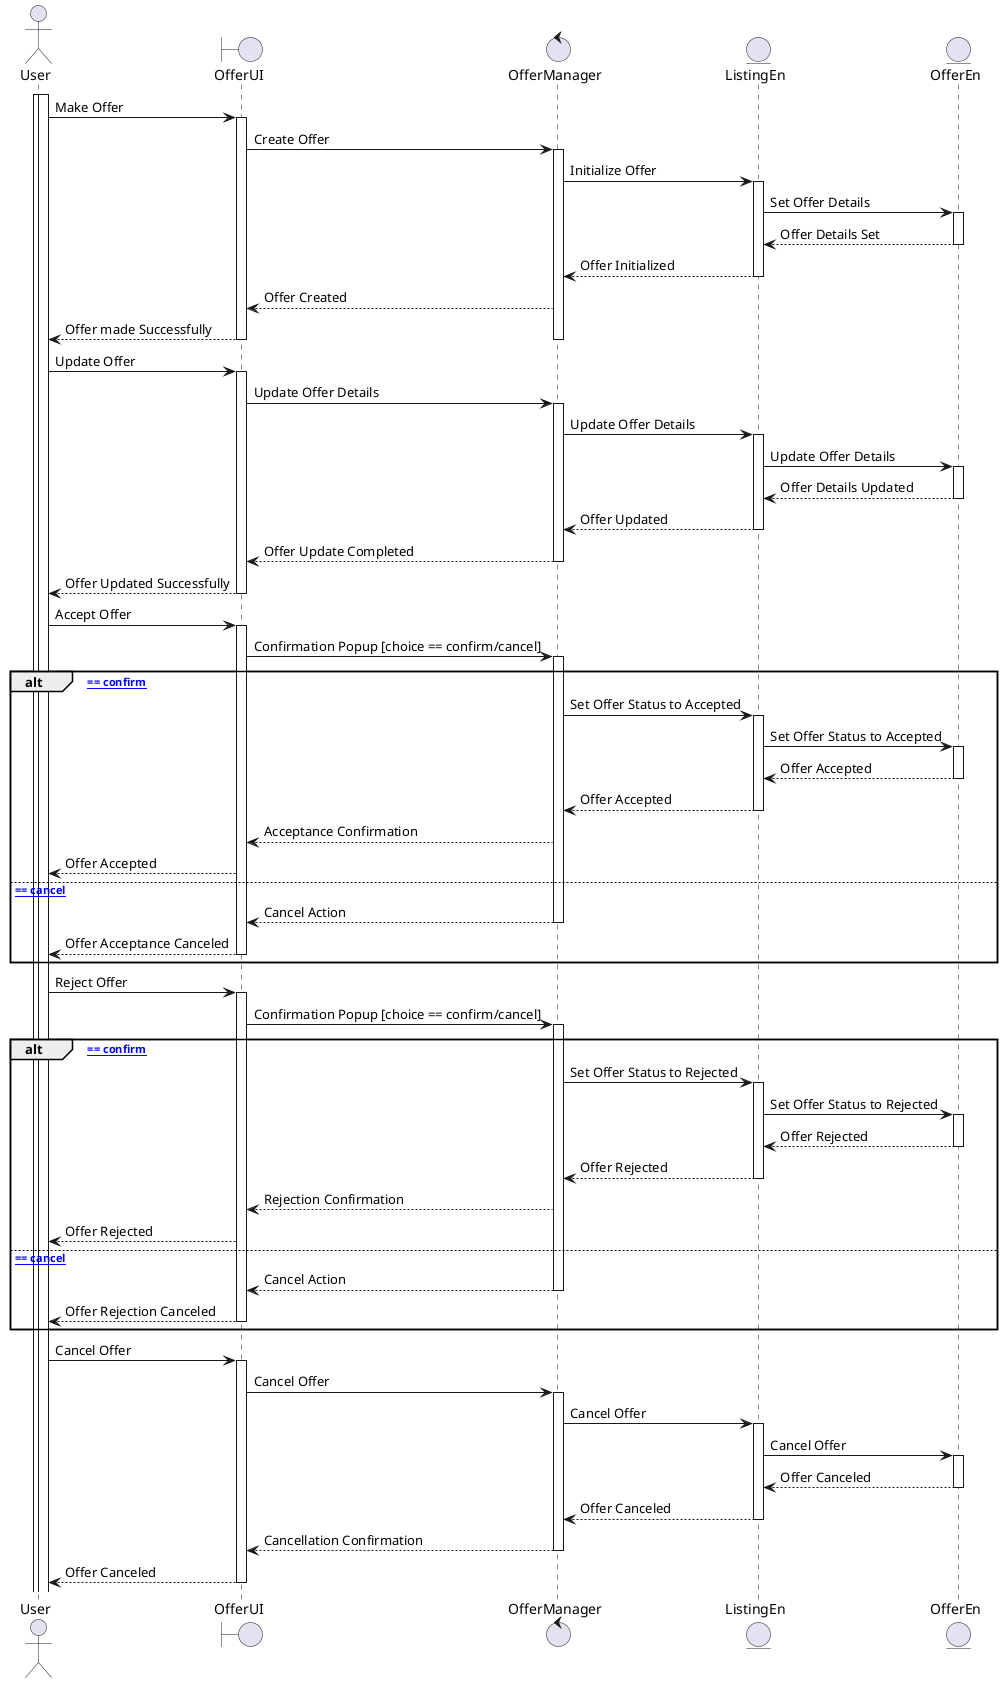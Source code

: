 @startuml
actor User as U
boundary OfferUI as OUI
control OfferManager as OM
entity ListingEn as L
entity OfferEn as O

activate U

' User making an offer
actor User as U
boundary OfferUI as OUI
control OfferManager as OM
entity ListingEn as L
entity OfferEn as O

' Activate User
activate U

' User making an offer
U -> OUI : Make Offer
activate OUI

OUI -> OM : Create Offer
activate OM
OM -> L : Initialize Offer
activate L

' Set initial offer details
L -> O : Set Offer Details
activate O
O --> L : Offer Details Set
deactivate O

L --> OM : Offer Initialized
deactivate L

OM --> OUI : Offer Created

OUI --> U : Offer made Successfully
deactivate OM
deactivate OUI

' User updating offer details
U -> OUI : Update Offer
activate OUI

OUI -> OM : Update Offer Details
activate OM
OM -> L : Update Offer Details
activate L

L -> O : Update Offer Details
activate O
O --> L : Offer Details Updated
deactivate O

L --> OM : Offer Updated
deactivate L

OM --> OUI : Offer Update Completed
deactivate OM
OUI --> U : Offer Updated Successfully
deactivate OUI

' User accepting an offer
U -> OUI : Accept Offer
activate OUI
OUI -> OM : Confirmation Popup [choice == confirm/cancel]
activate OM

alt [choice == confirm]
    OM -> L : Set Offer Status to Accepted
    activate L
    L -> O : Set Offer Status to Accepted
    activate O
    O --> L : Offer Accepted
    deactivate O
    L --> OM : Offer Accepted
    deactivate L
    OM --> OUI : Acceptance Confirmation
    OUI --> U : Offer Accepted

else [choice == cancel]
    OM --> OUI : Cancel Action
    deactivate OM
    OUI --> U : Offer Acceptance Canceled
    deactivate OUI
end


' User rejecting an offer
U -> OUI : Reject Offer
activate OUI
OUI -> OM : Confirmation Popup [choice == confirm/cancel]
activate OM

alt [choice == confirm]
    OM -> L : Set Offer Status to Rejected
    activate L
    L -> O : Set Offer Status to Rejected
    activate O
    O --> L : Offer Rejected
    deactivate O
    L --> OM : Offer Rejected
    deactivate L
    OM --> OUI : Rejection Confirmation
    OUI --> U : Offer Rejected

else [choice == cancel]
    OM --> OUI : Cancel Action
    deactivate OM
    OUI --> U : Offer Rejection Canceled
    deactivate OUI
end


' User canceling an offer
U -> OUI : Cancel Offer
activate OUI
OUI -> OM : Cancel Offer
activate OM
OM -> L : Cancel Offer
activate L

L -> O : Cancel Offer
activate O
O --> L : Offer Canceled
deactivate O

L --> OM : Offer Canceled
deactivate L
OM --> OUI : Cancellation Confirmation
deactivate OM
OUI --> U : Offer Canceled
deactivate OUI


@enduml
